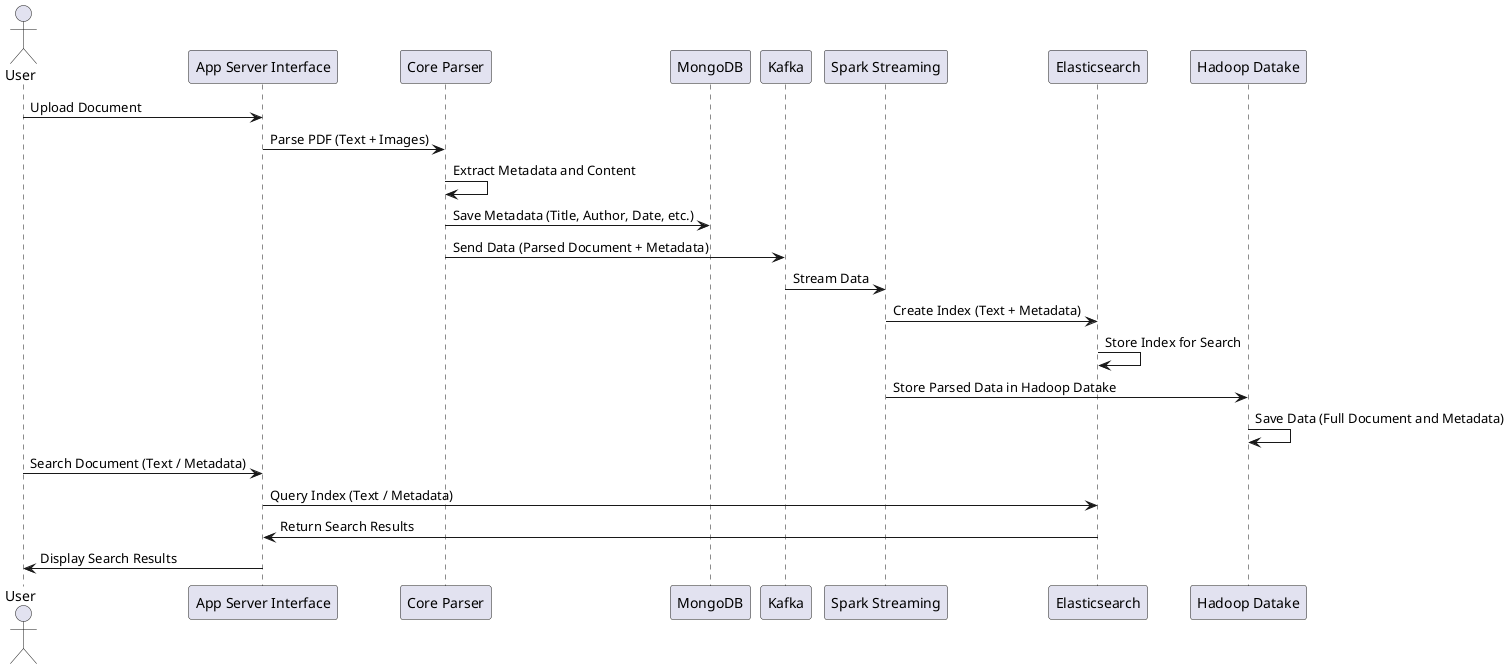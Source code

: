 @startuml
actor User
participant "App Server Interface" as AppServer
participant "Core Parser" as CoreParser
participant "MongoDB" as MongoDB
participant "Kafka" as Kafka
participant "Spark Streaming" as SparkStreaming
participant "Elasticsearch" as Elasticsearch
participant "Hadoop Datake" as Datake

User -> AppServer: Upload Document
AppServer -> CoreParser: Parse PDF (Text + Images)
CoreParser -> CoreParser: Extract Metadata and Content
CoreParser -> MongoDB: Save Metadata (Title, Author, Date, etc.)
CoreParser -> Kafka: Send Data (Parsed Document + Metadata)
Kafka -> SparkStreaming: Stream Data
SparkStreaming -> Elasticsearch: Create Index (Text + Metadata)
Elasticsearch -> Elasticsearch: Store Index for Search
SparkStreaming -> Datake: Store Parsed Data in Hadoop Datake
Datake -> Datake: Save Data (Full Document and Metadata)

User -> AppServer: Search Document (Text / Metadata)
AppServer -> Elasticsearch: Query Index (Text / Metadata)
Elasticsearch -> AppServer: Return Search Results
AppServer -> User: Display Search Results

@enduml
